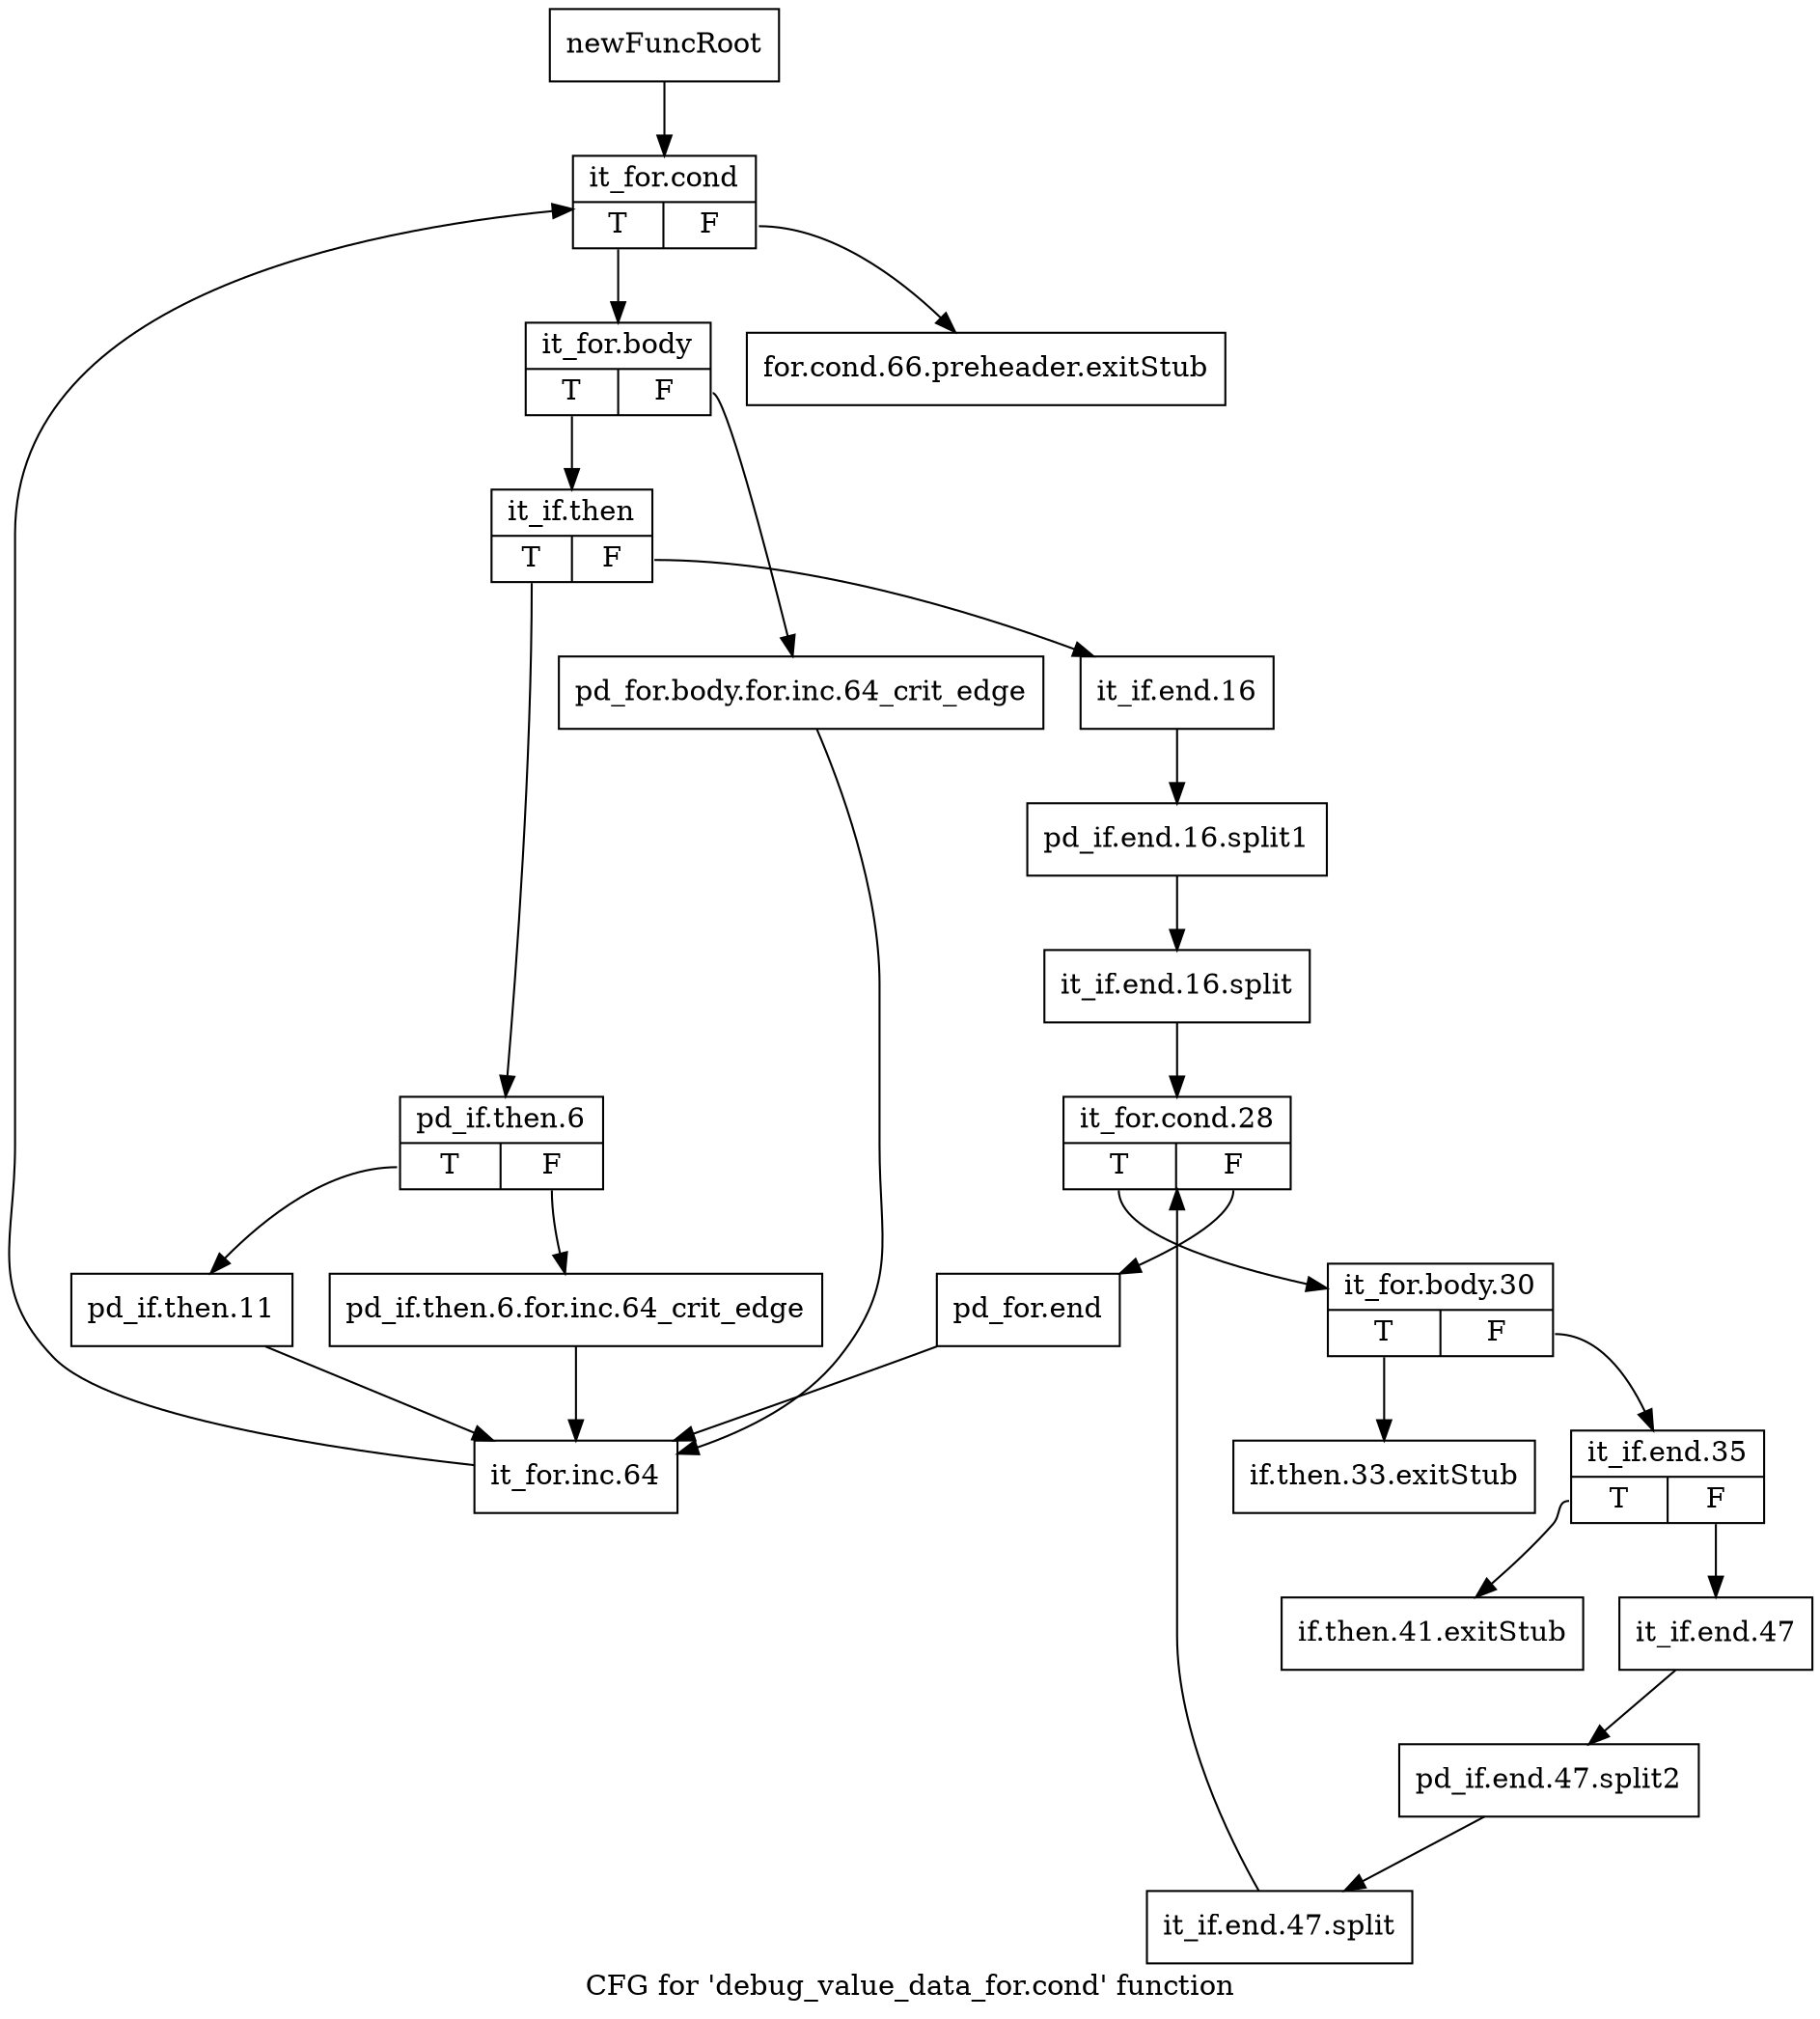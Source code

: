 digraph "CFG for 'debug_value_data_for.cond' function" {
	label="CFG for 'debug_value_data_for.cond' function";

	Node0xbb02850 [shape=record,label="{newFuncRoot}"];
	Node0xbb02850 -> Node0xbb03260;
	Node0xbb028a0 [shape=record,label="{for.cond.66.preheader.exitStub}"];
	Node0xbb031c0 [shape=record,label="{if.then.33.exitStub}"];
	Node0xbb03210 [shape=record,label="{if.then.41.exitStub}"];
	Node0xbb03260 [shape=record,label="{it_for.cond|{<s0>T|<s1>F}}"];
	Node0xbb03260:s0 -> Node0xbb032b0;
	Node0xbb03260:s1 -> Node0xbb028a0;
	Node0xbb032b0 [shape=record,label="{it_for.body|{<s0>T|<s1>F}}"];
	Node0xbb032b0:s0 -> Node0xbb03350;
	Node0xbb032b0:s1 -> Node0xbb03300;
	Node0xbb03300 [shape=record,label="{pd_for.body.for.inc.64_crit_edge}"];
	Node0xbb03300 -> Node0xbb03670;
	Node0xbb03350 [shape=record,label="{it_if.then|{<s0>T|<s1>F}}"];
	Node0xbb03350:s0 -> Node0xbb03580;
	Node0xbb03350:s1 -> Node0xbb033a0;
	Node0xbb033a0 [shape=record,label="{it_if.end.16}"];
	Node0xbb033a0 -> Node0xfa65bf0;
	Node0xfa65bf0 [shape=record,label="{pd_if.end.16.split1}"];
	Node0xfa65bf0 -> Node0xfa60130;
	Node0xfa60130 [shape=record,label="{it_if.end.16.split}"];
	Node0xfa60130 -> Node0xbb033f0;
	Node0xbb033f0 [shape=record,label="{it_for.cond.28|{<s0>T|<s1>F}}"];
	Node0xbb033f0:s0 -> Node0xbb03490;
	Node0xbb033f0:s1 -> Node0xbb03440;
	Node0xbb03440 [shape=record,label="{pd_for.end}"];
	Node0xbb03440 -> Node0xbb03670;
	Node0xbb03490 [shape=record,label="{it_for.body.30|{<s0>T|<s1>F}}"];
	Node0xbb03490:s0 -> Node0xbb031c0;
	Node0xbb03490:s1 -> Node0xbb034e0;
	Node0xbb034e0 [shape=record,label="{it_if.end.35|{<s0>T|<s1>F}}"];
	Node0xbb034e0:s0 -> Node0xbb03210;
	Node0xbb034e0:s1 -> Node0xbb03530;
	Node0xbb03530 [shape=record,label="{it_if.end.47}"];
	Node0xbb03530 -> Node0xf94acb0;
	Node0xf94acb0 [shape=record,label="{pd_if.end.47.split2}"];
	Node0xf94acb0 -> Node0xfa658f0;
	Node0xfa658f0 [shape=record,label="{it_if.end.47.split}"];
	Node0xfa658f0 -> Node0xbb033f0;
	Node0xbb03580 [shape=record,label="{pd_if.then.6|{<s0>T|<s1>F}}"];
	Node0xbb03580:s0 -> Node0xbb03620;
	Node0xbb03580:s1 -> Node0xbb035d0;
	Node0xbb035d0 [shape=record,label="{pd_if.then.6.for.inc.64_crit_edge}"];
	Node0xbb035d0 -> Node0xbb03670;
	Node0xbb03620 [shape=record,label="{pd_if.then.11}"];
	Node0xbb03620 -> Node0xbb03670;
	Node0xbb03670 [shape=record,label="{it_for.inc.64}"];
	Node0xbb03670 -> Node0xbb03260;
}
